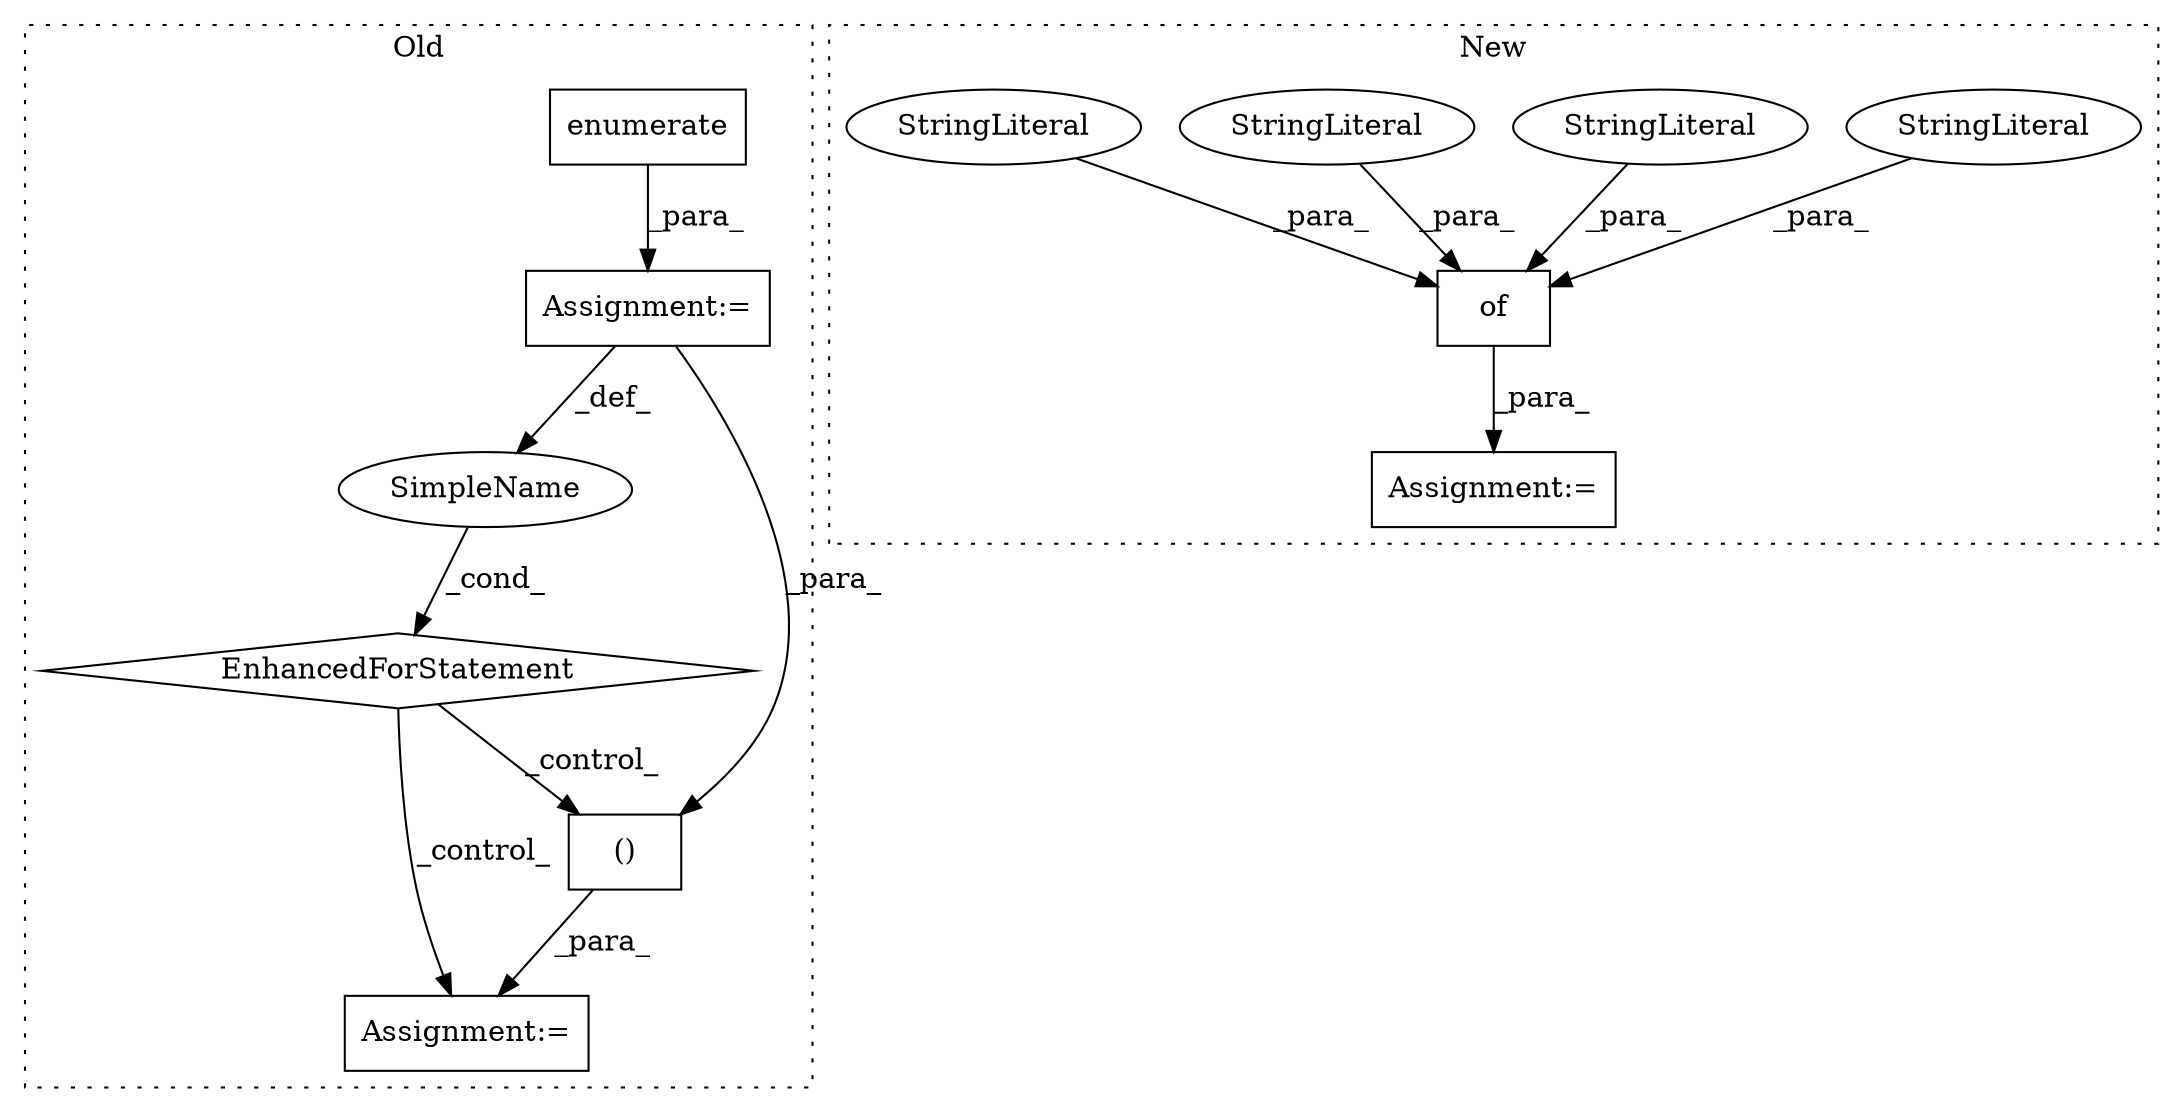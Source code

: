 digraph G {
subgraph cluster0 {
1 [label="enumerate" a="32" s="2673,2692" l="10,1" shape="box"];
3 [label="Assignment:=" a="7" s="2592,2693" l="71,2" shape="box"];
4 [label="EnhancedForStatement" a="70" s="2592,2693" l="71,2" shape="diamond"];
8 [label="Assignment:=" a="7" s="2719" l="1" shape="box"];
9 [label="SimpleName" a="42" s="2667" l="3" shape="ellipse"];
11 [label="()" a="106" s="2768" l="56" shape="box"];
label = "Old";
style="dotted";
}
subgraph cluster1 {
2 [label="of" a="32" s="2529,2709" l="3,1" shape="box"];
5 [label="StringLiteral" a="45" s="2532" l="5" shape="ellipse"];
6 [label="StringLiteral" a="45" s="2590" l="8" shape="ellipse"];
7 [label="StringLiteral" a="45" s="2656" l="24" shape="ellipse"];
10 [label="Assignment:=" a="7" s="3436" l="1" shape="box"];
12 [label="StringLiteral" a="45" s="2572" l="6" shape="ellipse"];
label = "New";
style="dotted";
}
1 -> 3 [label="_para_"];
2 -> 10 [label="_para_"];
3 -> 11 [label="_para_"];
3 -> 9 [label="_def_"];
4 -> 8 [label="_control_"];
4 -> 11 [label="_control_"];
5 -> 2 [label="_para_"];
6 -> 2 [label="_para_"];
7 -> 2 [label="_para_"];
9 -> 4 [label="_cond_"];
11 -> 8 [label="_para_"];
12 -> 2 [label="_para_"];
}